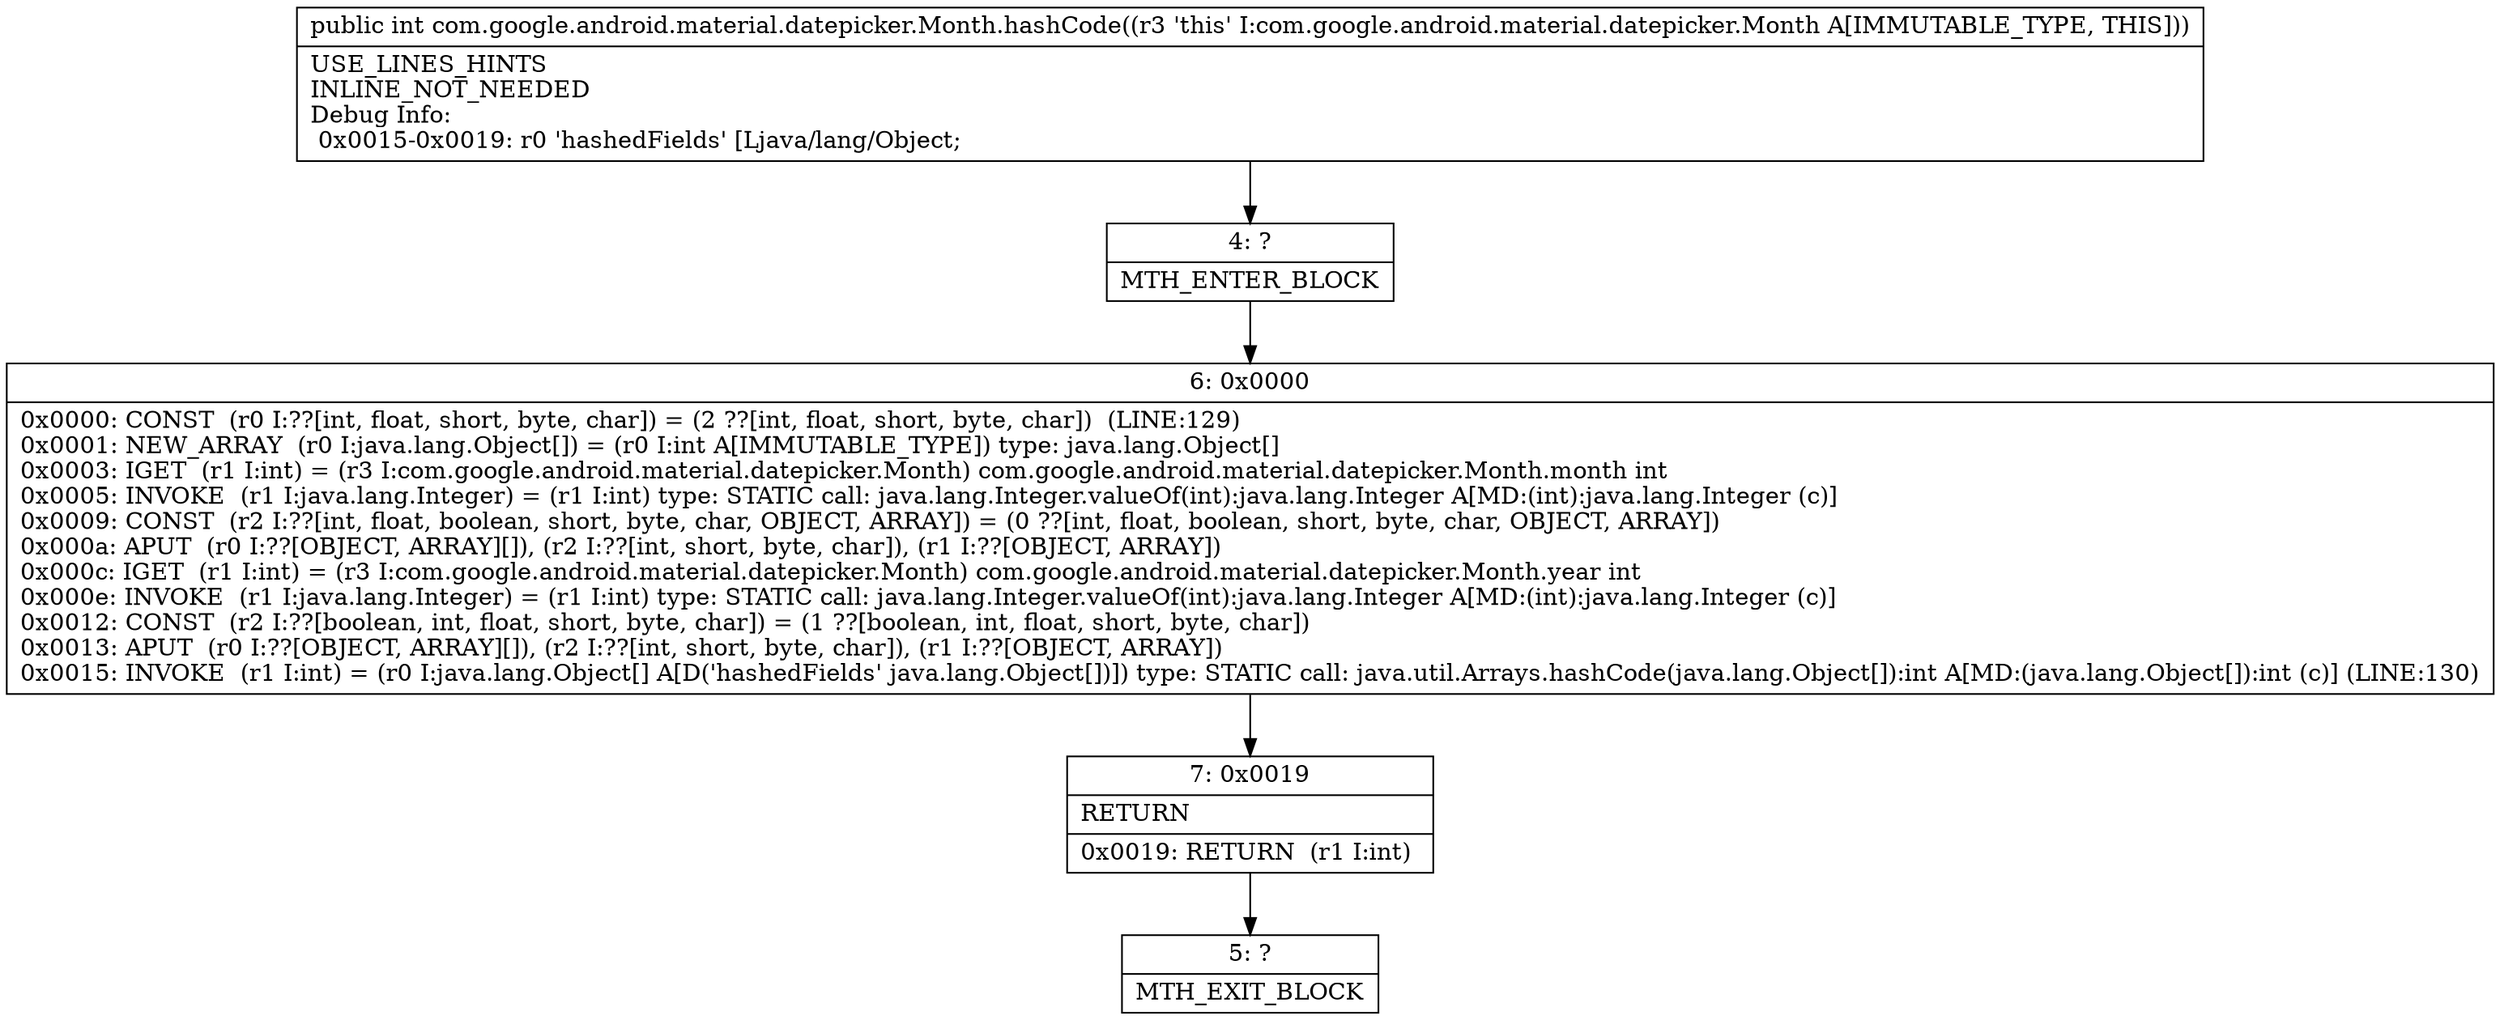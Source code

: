 digraph "CFG forcom.google.android.material.datepicker.Month.hashCode()I" {
Node_4 [shape=record,label="{4\:\ ?|MTH_ENTER_BLOCK\l}"];
Node_6 [shape=record,label="{6\:\ 0x0000|0x0000: CONST  (r0 I:??[int, float, short, byte, char]) = (2 ??[int, float, short, byte, char])  (LINE:129)\l0x0001: NEW_ARRAY  (r0 I:java.lang.Object[]) = (r0 I:int A[IMMUTABLE_TYPE]) type: java.lang.Object[] \l0x0003: IGET  (r1 I:int) = (r3 I:com.google.android.material.datepicker.Month) com.google.android.material.datepicker.Month.month int \l0x0005: INVOKE  (r1 I:java.lang.Integer) = (r1 I:int) type: STATIC call: java.lang.Integer.valueOf(int):java.lang.Integer A[MD:(int):java.lang.Integer (c)]\l0x0009: CONST  (r2 I:??[int, float, boolean, short, byte, char, OBJECT, ARRAY]) = (0 ??[int, float, boolean, short, byte, char, OBJECT, ARRAY]) \l0x000a: APUT  (r0 I:??[OBJECT, ARRAY][]), (r2 I:??[int, short, byte, char]), (r1 I:??[OBJECT, ARRAY]) \l0x000c: IGET  (r1 I:int) = (r3 I:com.google.android.material.datepicker.Month) com.google.android.material.datepicker.Month.year int \l0x000e: INVOKE  (r1 I:java.lang.Integer) = (r1 I:int) type: STATIC call: java.lang.Integer.valueOf(int):java.lang.Integer A[MD:(int):java.lang.Integer (c)]\l0x0012: CONST  (r2 I:??[boolean, int, float, short, byte, char]) = (1 ??[boolean, int, float, short, byte, char]) \l0x0013: APUT  (r0 I:??[OBJECT, ARRAY][]), (r2 I:??[int, short, byte, char]), (r1 I:??[OBJECT, ARRAY]) \l0x0015: INVOKE  (r1 I:int) = (r0 I:java.lang.Object[] A[D('hashedFields' java.lang.Object[])]) type: STATIC call: java.util.Arrays.hashCode(java.lang.Object[]):int A[MD:(java.lang.Object[]):int (c)] (LINE:130)\l}"];
Node_7 [shape=record,label="{7\:\ 0x0019|RETURN\l|0x0019: RETURN  (r1 I:int) \l}"];
Node_5 [shape=record,label="{5\:\ ?|MTH_EXIT_BLOCK\l}"];
MethodNode[shape=record,label="{public int com.google.android.material.datepicker.Month.hashCode((r3 'this' I:com.google.android.material.datepicker.Month A[IMMUTABLE_TYPE, THIS]))  | USE_LINES_HINTS\lINLINE_NOT_NEEDED\lDebug Info:\l  0x0015\-0x0019: r0 'hashedFields' [Ljava\/lang\/Object;\l}"];
MethodNode -> Node_4;Node_4 -> Node_6;
Node_6 -> Node_7;
Node_7 -> Node_5;
}

